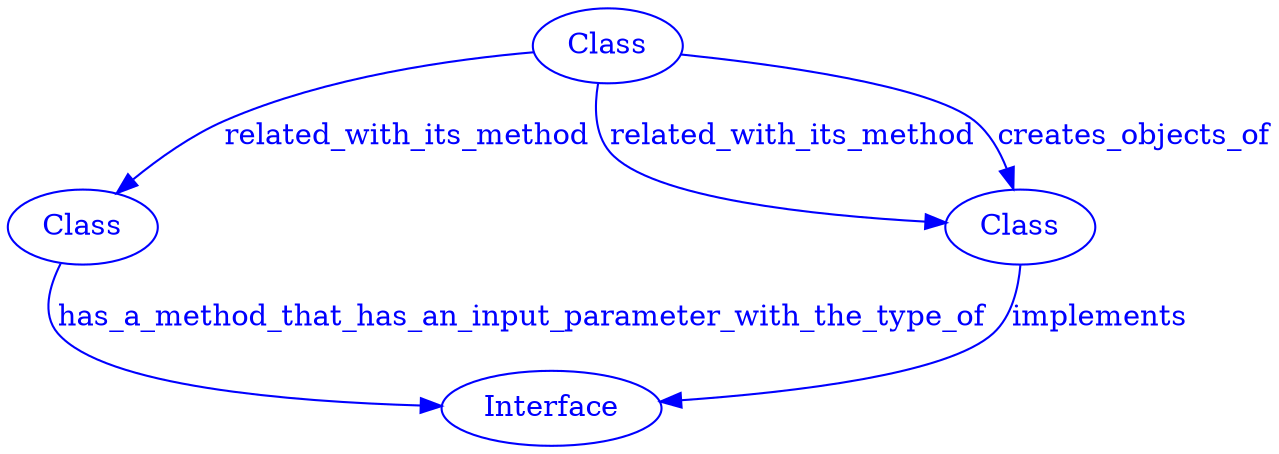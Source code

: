 
digraph SubdueGraph {
  1 [label="Class",color=blue,fontcolor=blue];
  4 [label="Interface",color=blue,fontcolor=blue];
  6 [label="Class",color=blue,fontcolor=blue];
  8 [label="Class",color=blue,fontcolor=blue];
  8 -> 4 [label="implements",color=blue,fontcolor=blue];
  1 -> 6 [label="related_with_its_method",color=blue,fontcolor=blue];
  1 -> 8 [label="related_with_its_method",color=blue,fontcolor=blue];
  1 -> 8 [label="creates_objects_of",color=blue,fontcolor=blue];
  6 -> 4 [label="has_a_method_that_has_an_input_parameter_with_the_type_of",color=blue,fontcolor=blue];
}
